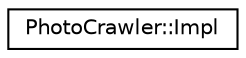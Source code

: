 digraph "Graphical Class Hierarchy"
{
 // LATEX_PDF_SIZE
  edge [fontname="Helvetica",fontsize="10",labelfontname="Helvetica",labelfontsize="10"];
  node [fontname="Helvetica",fontsize="10",shape=record];
  rankdir="LR";
  Node0 [label="PhotoCrawler::Impl",height=0.2,width=0.4,color="black", fillcolor="white", style="filled",URL="$struct_photo_crawler_1_1_impl.html",tooltip=" "];
}
